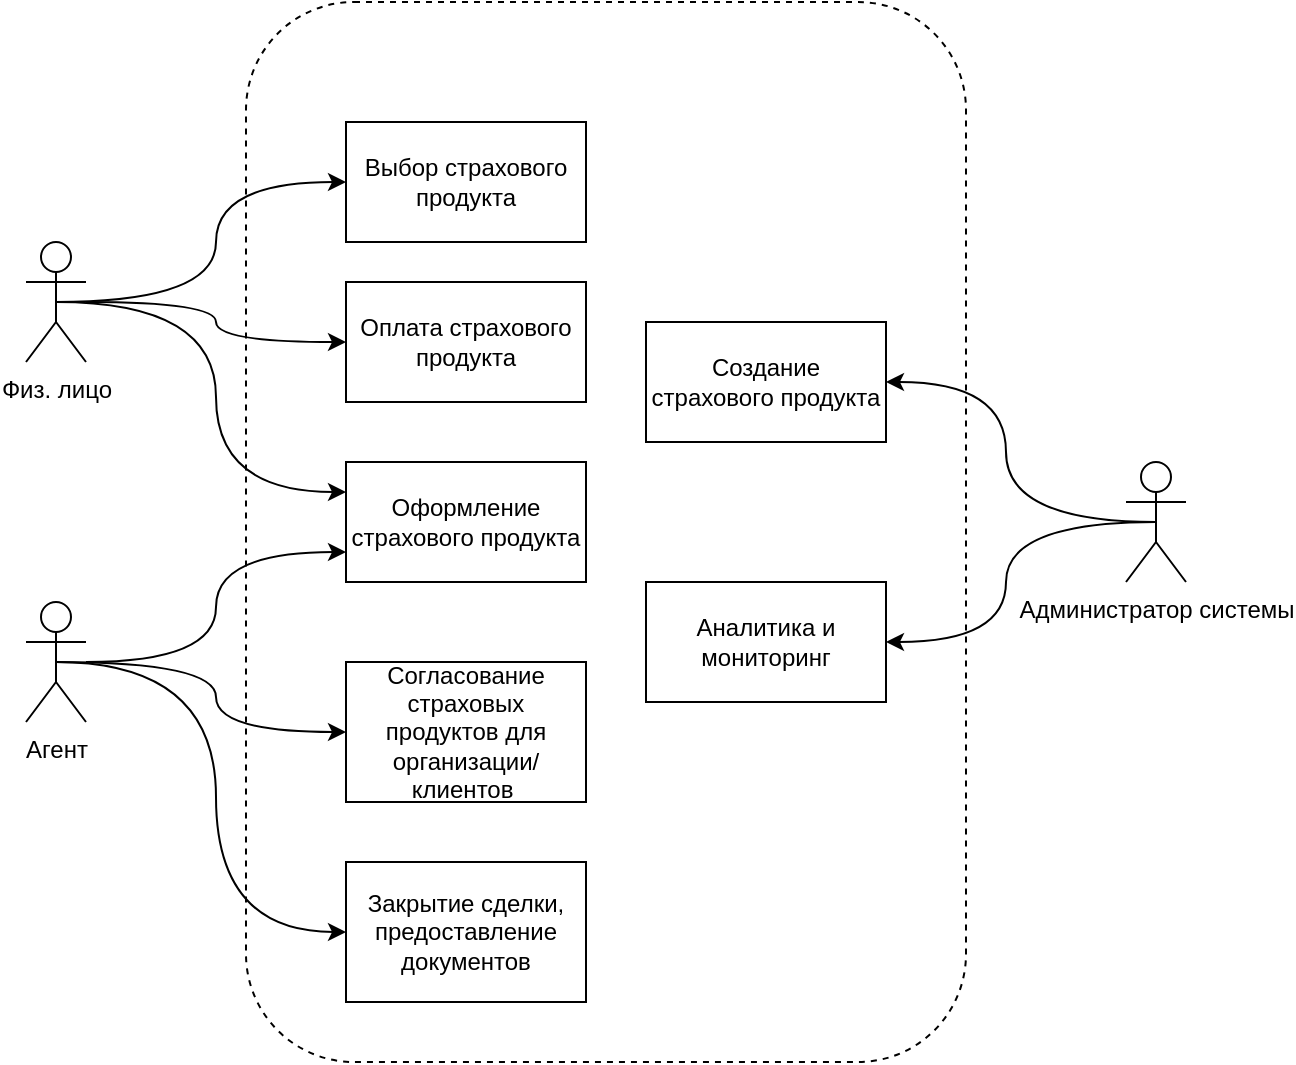 <mxfile version="18.0.6" type="device"><diagram id="LndNs9mN52wlv9qYH_bH" name="Страница 1"><mxGraphModel dx="1038" dy="649" grid="1" gridSize="10" guides="1" tooltips="1" connect="1" arrows="1" fold="1" page="1" pageScale="1" pageWidth="827" pageHeight="1169" math="0" shadow="0"><root><mxCell id="0"/><mxCell id="1" parent="0"/><mxCell id="AtynRFMsG6BdR3sQxmjS-2" value="" style="rounded=1;whiteSpace=wrap;html=1;fillColor=none;dashed=1;" parent="1" vertex="1"><mxGeometry x="160" y="40" width="360" height="530" as="geometry"/></mxCell><mxCell id="AtynRFMsG6BdR3sQxmjS-13" style="edgeStyle=orthogonalEdgeStyle;orthogonalLoop=1;jettySize=auto;html=1;exitX=0.5;exitY=0.5;exitDx=0;exitDy=0;exitPerimeter=0;curved=1;" parent="1" source="AtynRFMsG6BdR3sQxmjS-1" target="AtynRFMsG6BdR3sQxmjS-7" edge="1"><mxGeometry relative="1" as="geometry"/></mxCell><mxCell id="AtynRFMsG6BdR3sQxmjS-14" style="edgeStyle=orthogonalEdgeStyle;curved=1;orthogonalLoop=1;jettySize=auto;html=1;exitX=0.5;exitY=0.5;exitDx=0;exitDy=0;exitPerimeter=0;entryX=0;entryY=0.25;entryDx=0;entryDy=0;" parent="1" source="AtynRFMsG6BdR3sQxmjS-1" target="AtynRFMsG6BdR3sQxmjS-8" edge="1"><mxGeometry relative="1" as="geometry"/></mxCell><mxCell id="AtynRFMsG6BdR3sQxmjS-15" style="edgeStyle=orthogonalEdgeStyle;curved=1;orthogonalLoop=1;jettySize=auto;html=1;entryX=0;entryY=0.5;entryDx=0;entryDy=0;" parent="1" source="AtynRFMsG6BdR3sQxmjS-1" target="AtynRFMsG6BdR3sQxmjS-9" edge="1"><mxGeometry relative="1" as="geometry"/></mxCell><mxCell id="AtynRFMsG6BdR3sQxmjS-1" value="Физ. лицо" style="shape=umlActor;verticalLabelPosition=bottom;verticalAlign=top;html=1;outlineConnect=0;" parent="1" vertex="1"><mxGeometry x="50" y="160" width="30" height="60" as="geometry"/></mxCell><mxCell id="AtynRFMsG6BdR3sQxmjS-17" style="edgeStyle=orthogonalEdgeStyle;curved=1;orthogonalLoop=1;jettySize=auto;html=1;exitX=0.5;exitY=0.5;exitDx=0;exitDy=0;exitPerimeter=0;entryX=0;entryY=0.5;entryDx=0;entryDy=0;" parent="1" source="AtynRFMsG6BdR3sQxmjS-3" target="AtynRFMsG6BdR3sQxmjS-16" edge="1"><mxGeometry relative="1" as="geometry"/></mxCell><mxCell id="Mqr0MJliJRb8rZfUKDQ4-2" style="edgeStyle=orthogonalEdgeStyle;curved=1;orthogonalLoop=1;jettySize=auto;html=1;exitX=0.5;exitY=0.5;exitDx=0;exitDy=0;exitPerimeter=0;entryX=0;entryY=0.5;entryDx=0;entryDy=0;" edge="1" parent="1" source="AtynRFMsG6BdR3sQxmjS-3" target="Mqr0MJliJRb8rZfUKDQ4-1"><mxGeometry relative="1" as="geometry"/></mxCell><mxCell id="Mqr0MJliJRb8rZfUKDQ4-3" style="edgeStyle=orthogonalEdgeStyle;curved=1;orthogonalLoop=1;jettySize=auto;html=1;entryX=0;entryY=0.75;entryDx=0;entryDy=0;" edge="1" parent="1" source="AtynRFMsG6BdR3sQxmjS-3" target="AtynRFMsG6BdR3sQxmjS-8"><mxGeometry relative="1" as="geometry"/></mxCell><mxCell id="AtynRFMsG6BdR3sQxmjS-3" value="Агент" style="shape=umlActor;verticalLabelPosition=bottom;verticalAlign=top;html=1;outlineConnect=0;" parent="1" vertex="1"><mxGeometry x="50" y="340" width="30" height="60" as="geometry"/></mxCell><mxCell id="Mqr0MJliJRb8rZfUKDQ4-6" style="edgeStyle=orthogonalEdgeStyle;curved=1;orthogonalLoop=1;jettySize=auto;html=1;exitX=0.5;exitY=0.5;exitDx=0;exitDy=0;exitPerimeter=0;entryX=1;entryY=0.5;entryDx=0;entryDy=0;" edge="1" parent="1" source="AtynRFMsG6BdR3sQxmjS-4" target="Mqr0MJliJRb8rZfUKDQ4-4"><mxGeometry relative="1" as="geometry"/></mxCell><mxCell id="Mqr0MJliJRb8rZfUKDQ4-7" style="edgeStyle=orthogonalEdgeStyle;curved=1;orthogonalLoop=1;jettySize=auto;html=1;exitX=0.5;exitY=0.5;exitDx=0;exitDy=0;exitPerimeter=0;entryX=1;entryY=0.5;entryDx=0;entryDy=0;" edge="1" parent="1" source="AtynRFMsG6BdR3sQxmjS-4" target="Mqr0MJliJRb8rZfUKDQ4-5"><mxGeometry relative="1" as="geometry"/></mxCell><mxCell id="AtynRFMsG6BdR3sQxmjS-4" value="Администратор системы" style="shape=umlActor;verticalLabelPosition=bottom;verticalAlign=top;html=1;outlineConnect=0;" parent="1" vertex="1"><mxGeometry x="600" y="270" width="30" height="60" as="geometry"/></mxCell><mxCell id="AtynRFMsG6BdR3sQxmjS-7" value="Выбор страхового продукта" style="rounded=0;whiteSpace=wrap;html=1;fillColor=none;" parent="1" vertex="1"><mxGeometry x="210" y="100" width="120" height="60" as="geometry"/></mxCell><mxCell id="AtynRFMsG6BdR3sQxmjS-8" value="Оформление страхового продукта" style="rounded=0;whiteSpace=wrap;html=1;fillColor=none;" parent="1" vertex="1"><mxGeometry x="210" y="270" width="120" height="60" as="geometry"/></mxCell><mxCell id="AtynRFMsG6BdR3sQxmjS-9" value="Оплата страхового продукта" style="rounded=0;whiteSpace=wrap;html=1;fillColor=none;" parent="1" vertex="1"><mxGeometry x="210" y="180" width="120" height="60" as="geometry"/></mxCell><mxCell id="AtynRFMsG6BdR3sQxmjS-16" value="Согласование страховых продуктов для организации/клиентов&amp;nbsp;" style="rounded=0;whiteSpace=wrap;html=1;fillColor=none;" parent="1" vertex="1"><mxGeometry x="210" y="370" width="120" height="70" as="geometry"/></mxCell><mxCell id="Mqr0MJliJRb8rZfUKDQ4-1" value="Закрытие сделки, предоставление документов" style="rounded=0;whiteSpace=wrap;html=1;fillColor=none;" vertex="1" parent="1"><mxGeometry x="210" y="470" width="120" height="70" as="geometry"/></mxCell><mxCell id="Mqr0MJliJRb8rZfUKDQ4-4" value="Создание страхового продукта" style="rounded=0;whiteSpace=wrap;html=1;fillColor=none;" vertex="1" parent="1"><mxGeometry x="360" y="200" width="120" height="60" as="geometry"/></mxCell><mxCell id="Mqr0MJliJRb8rZfUKDQ4-5" value="Аналитика и мониторинг" style="rounded=0;whiteSpace=wrap;html=1;fillColor=none;" vertex="1" parent="1"><mxGeometry x="360" y="330" width="120" height="60" as="geometry"/></mxCell></root></mxGraphModel></diagram></mxfile>
